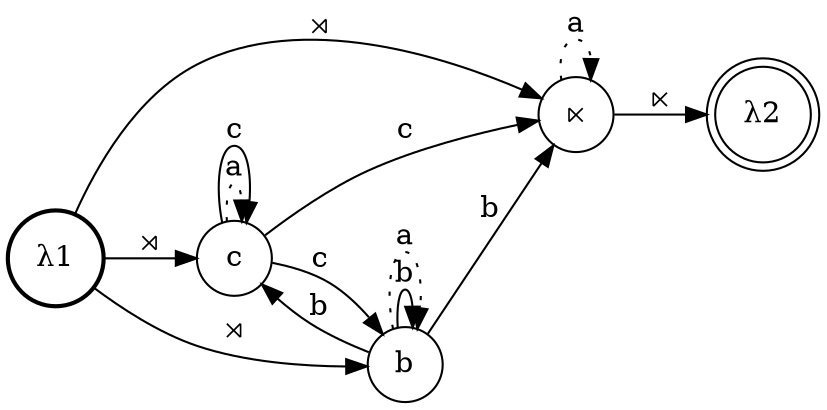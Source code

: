 digraph G {
rankdir=LR;
0 [style=bold, shape=circle, label="λ1"]
1 [style=solid, shape=circle, label="⋉"]
2 [style=solid, shape=doublecircle, label="λ2"]
3 [style=solid, shape=circle, label="c"]
4 [style=solid, shape=circle, label="b"]
3 -> 3 [style=dotted, label="a"]
4 -> 1 [style=solid, label="b"]
3 -> 3 [style=solid, label="c"]
3 -> 4 [style=solid, label="c"]
4 -> 4 [style=solid, label="b"]
0 -> 4 [style=solid, label="⋊"]
1 -> 2 [style=solid, label="⋉"]
0 -> 1 [style=solid, label="⋊"]
1 -> 1 [style=dotted, label="a"]
4 -> 4 [style=dotted, label="a"]
4 -> 3 [style=solid, label="b"]
3 -> 1 [style=solid, label="c"]
0 -> 3 [style=solid, label="⋊"]
}
